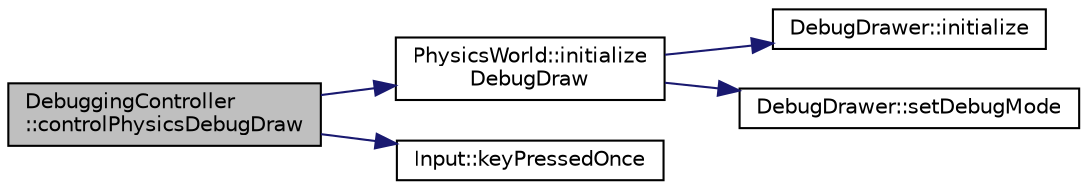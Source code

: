 digraph "DebuggingController::controlPhysicsDebugDraw"
{
 // INTERACTIVE_SVG=YES
 // LATEX_PDF_SIZE
  edge [fontname="Helvetica",fontsize="10",labelfontname="Helvetica",labelfontsize="10"];
  node [fontname="Helvetica",fontsize="10",shape=record];
  rankdir="LR";
  Node1 [label="DebuggingController\l::controlPhysicsDebugDraw",height=0.2,width=0.4,color="black", fillcolor="grey75", style="filled", fontcolor="black",tooltip=" "];
  Node1 -> Node2 [color="midnightblue",fontsize="10",style="solid",fontname="Helvetica"];
  Node2 [label="PhysicsWorld::initialize\lDebugDraw",height=0.2,width=0.4,color="black", fillcolor="white", style="filled",URL="$d5/d44/class_physics_world.html#a1f017ddfa5031919162435f953701e15",tooltip=" "];
  Node2 -> Node3 [color="midnightblue",fontsize="10",style="solid",fontname="Helvetica"];
  Node3 [label="DebugDrawer::initialize",height=0.2,width=0.4,color="black", fillcolor="white", style="filled",URL="$d1/da2/class_debug_drawer.html#a590663c66c9953dcebacbb399d749730",tooltip=" "];
  Node2 -> Node4 [color="midnightblue",fontsize="10",style="solid",fontname="Helvetica"];
  Node4 [label="DebugDrawer::setDebugMode",height=0.2,width=0.4,color="black", fillcolor="white", style="filled",URL="$d1/da2/class_debug_drawer.html#a61ad63653eddf7549c2e748ae6022aa6",tooltip=" "];
  Node1 -> Node5 [color="midnightblue",fontsize="10",style="solid",fontname="Helvetica"];
  Node5 [label="Input::keyPressedOnce",height=0.2,width=0.4,color="black", fillcolor="white", style="filled",URL="$d4/d7b/class_input.html#a2aaf873636cedf13e51a424eb6ea802b",tooltip=" "];
}
